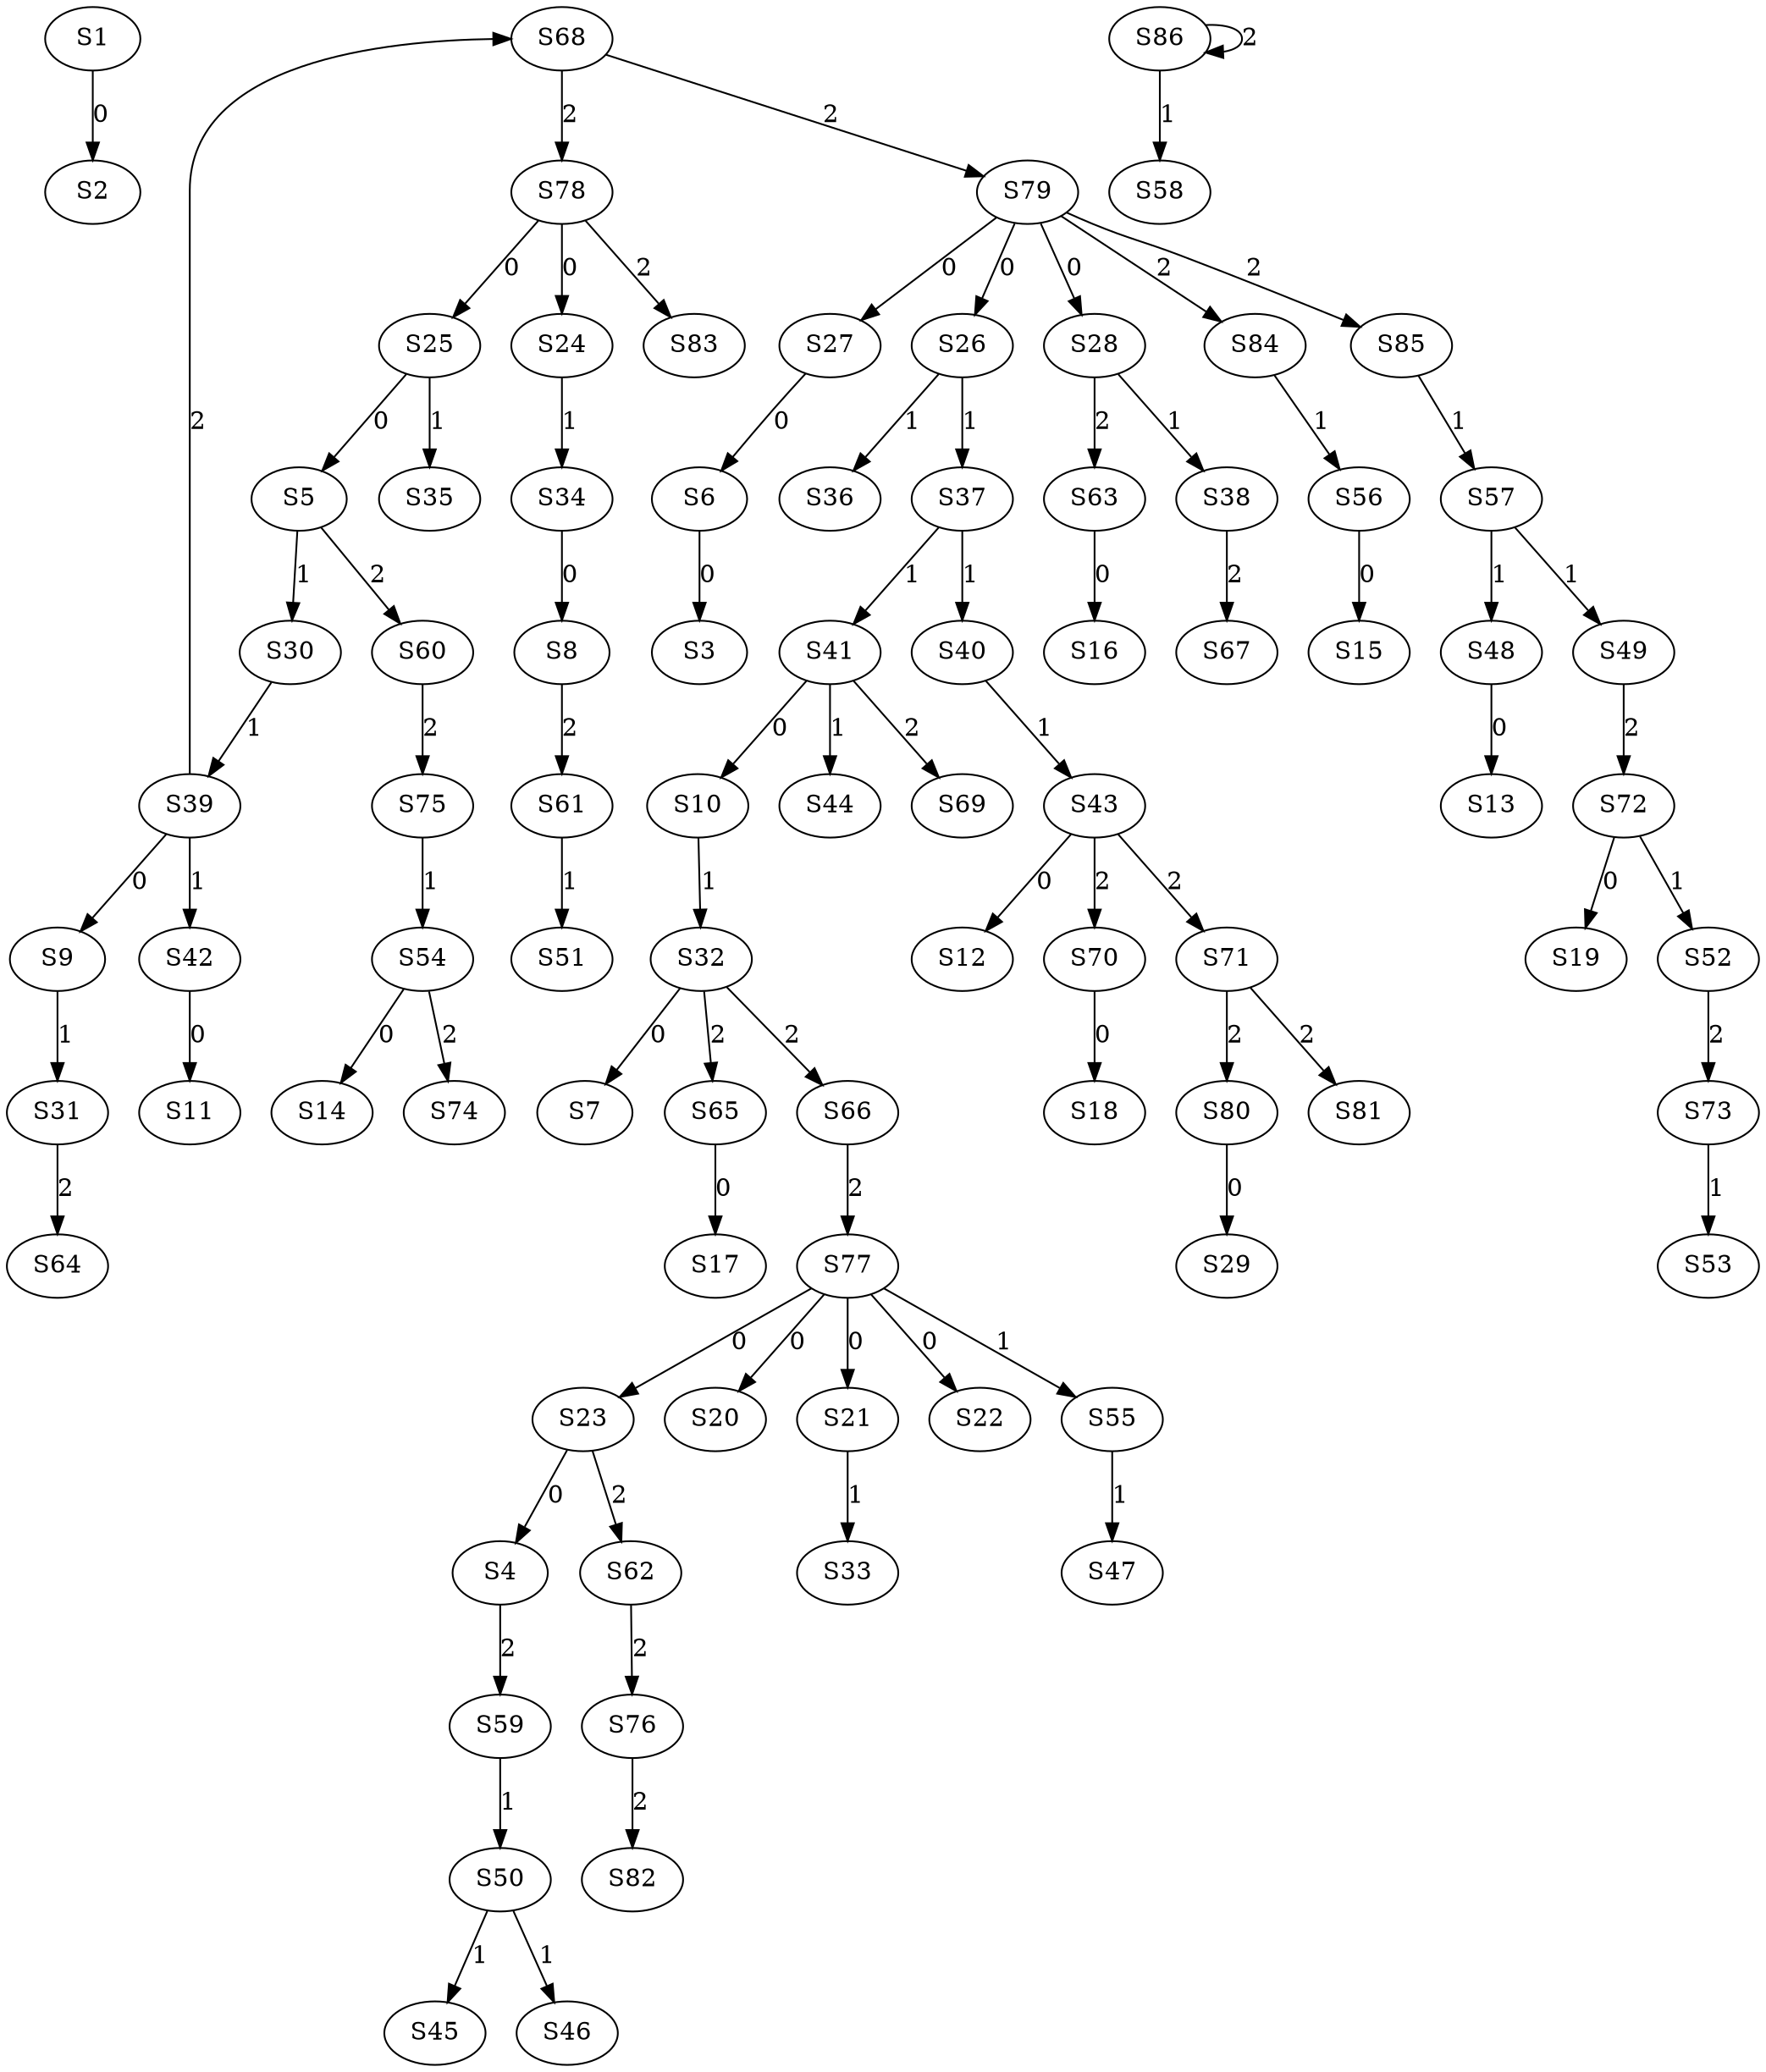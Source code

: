 strict digraph {
	S1 -> S2 [ label = 0 ];
	S6 -> S3 [ label = 0 ];
	S23 -> S4 [ label = 0 ];
	S25 -> S5 [ label = 0 ];
	S27 -> S6 [ label = 0 ];
	S32 -> S7 [ label = 0 ];
	S34 -> S8 [ label = 0 ];
	S39 -> S9 [ label = 0 ];
	S41 -> S10 [ label = 0 ];
	S42 -> S11 [ label = 0 ];
	S43 -> S12 [ label = 0 ];
	S48 -> S13 [ label = 0 ];
	S54 -> S14 [ label = 0 ];
	S56 -> S15 [ label = 0 ];
	S63 -> S16 [ label = 0 ];
	S65 -> S17 [ label = 0 ];
	S70 -> S18 [ label = 0 ];
	S72 -> S19 [ label = 0 ];
	S77 -> S20 [ label = 0 ];
	S77 -> S21 [ label = 0 ];
	S77 -> S22 [ label = 0 ];
	S77 -> S23 [ label = 0 ];
	S78 -> S24 [ label = 0 ];
	S78 -> S25 [ label = 0 ];
	S79 -> S26 [ label = 0 ];
	S79 -> S27 [ label = 0 ];
	S79 -> S28 [ label = 0 ];
	S80 -> S29 [ label = 0 ];
	S5 -> S30 [ label = 1 ];
	S9 -> S31 [ label = 1 ];
	S10 -> S32 [ label = 1 ];
	S21 -> S33 [ label = 1 ];
	S24 -> S34 [ label = 1 ];
	S25 -> S35 [ label = 1 ];
	S26 -> S36 [ label = 1 ];
	S26 -> S37 [ label = 1 ];
	S28 -> S38 [ label = 1 ];
	S30 -> S39 [ label = 1 ];
	S37 -> S40 [ label = 1 ];
	S37 -> S41 [ label = 1 ];
	S39 -> S42 [ label = 1 ];
	S40 -> S43 [ label = 1 ];
	S41 -> S44 [ label = 1 ];
	S50 -> S45 [ label = 1 ];
	S50 -> S46 [ label = 1 ];
	S55 -> S47 [ label = 1 ];
	S57 -> S48 [ label = 1 ];
	S57 -> S49 [ label = 1 ];
	S59 -> S50 [ label = 1 ];
	S61 -> S51 [ label = 1 ];
	S72 -> S52 [ label = 1 ];
	S73 -> S53 [ label = 1 ];
	S75 -> S54 [ label = 1 ];
	S77 -> S55 [ label = 1 ];
	S84 -> S56 [ label = 1 ];
	S85 -> S57 [ label = 1 ];
	S86 -> S58 [ label = 1 ];
	S4 -> S59 [ label = 2 ];
	S5 -> S60 [ label = 2 ];
	S8 -> S61 [ label = 2 ];
	S23 -> S62 [ label = 2 ];
	S28 -> S63 [ label = 2 ];
	S31 -> S64 [ label = 2 ];
	S32 -> S65 [ label = 2 ];
	S32 -> S66 [ label = 2 ];
	S38 -> S67 [ label = 2 ];
	S39 -> S68 [ label = 2 ];
	S41 -> S69 [ label = 2 ];
	S43 -> S70 [ label = 2 ];
	S43 -> S71 [ label = 2 ];
	S49 -> S72 [ label = 2 ];
	S52 -> S73 [ label = 2 ];
	S54 -> S74 [ label = 2 ];
	S60 -> S75 [ label = 2 ];
	S62 -> S76 [ label = 2 ];
	S66 -> S77 [ label = 2 ];
	S68 -> S78 [ label = 2 ];
	S68 -> S79 [ label = 2 ];
	S71 -> S80 [ label = 2 ];
	S71 -> S81 [ label = 2 ];
	S76 -> S82 [ label = 2 ];
	S78 -> S83 [ label = 2 ];
	S79 -> S84 [ label = 2 ];
	S79 -> S85 [ label = 2 ];
	S86 -> S86 [ label = 2 ];
}